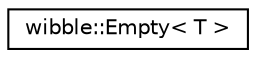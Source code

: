 digraph G
{
  edge [fontname="Helvetica",fontsize="10",labelfontname="Helvetica",labelfontsize="10"];
  node [fontname="Helvetica",fontsize="10",shape=record];
  rankdir="LR";
  Node1 [label="wibble::Empty\< T \>",height=0.2,width=0.4,color="black", fillcolor="white", style="filled",URL="$classwibble_1_1Empty.html"];
}
